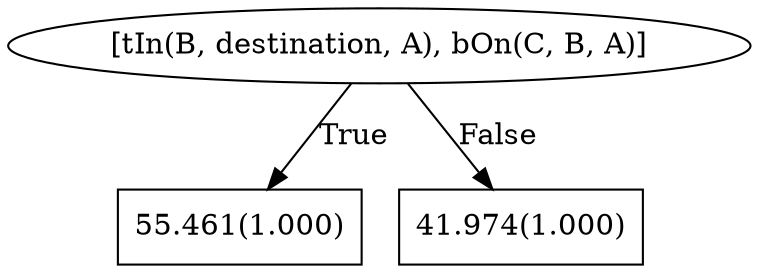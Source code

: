 digraph G{ 
1[label = "[tIn(B, destination, A), bOn(C, B, A)]"];
1 -> 2[label="True"];
1 -> 3[label="False"];
2[shape = box,label = "55.461(1.000)"];
3[shape = box,label = "41.974(1.000)"];
}
